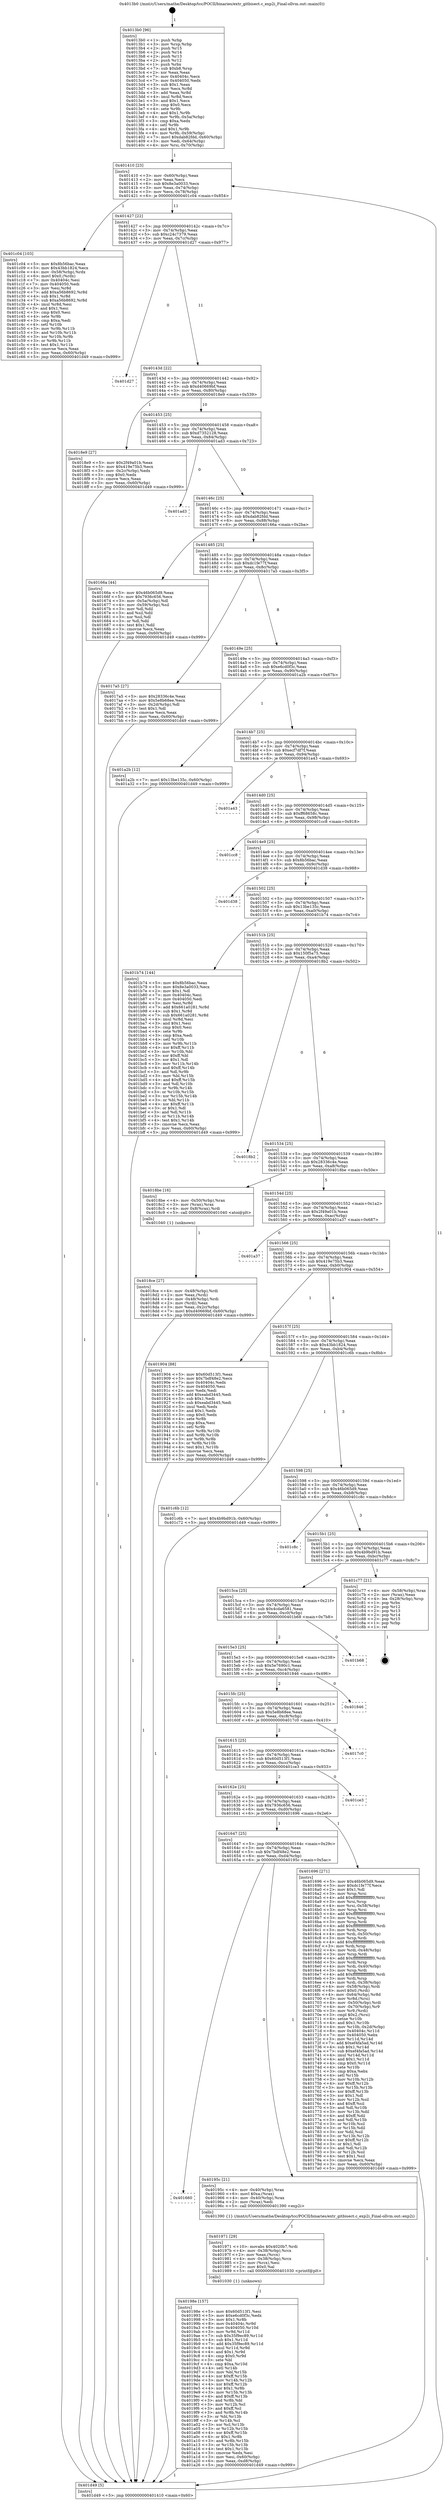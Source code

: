 digraph "0x4013b0" {
  label = "0x4013b0 (/mnt/c/Users/mathe/Desktop/tcc/POCII/binaries/extr_gitbisect.c_exp2i_Final-ollvm.out::main(0))"
  labelloc = "t"
  node[shape=record]

  Entry [label="",width=0.3,height=0.3,shape=circle,fillcolor=black,style=filled]
  "0x401410" [label="{
     0x401410 [23]\l
     | [instrs]\l
     &nbsp;&nbsp;0x401410 \<+3\>: mov -0x60(%rbp),%eax\l
     &nbsp;&nbsp;0x401413 \<+2\>: mov %eax,%ecx\l
     &nbsp;&nbsp;0x401415 \<+6\>: sub $0x8e3a0033,%ecx\l
     &nbsp;&nbsp;0x40141b \<+3\>: mov %eax,-0x74(%rbp)\l
     &nbsp;&nbsp;0x40141e \<+3\>: mov %ecx,-0x78(%rbp)\l
     &nbsp;&nbsp;0x401421 \<+6\>: je 0000000000401c04 \<main+0x854\>\l
  }"]
  "0x401c04" [label="{
     0x401c04 [103]\l
     | [instrs]\l
     &nbsp;&nbsp;0x401c04 \<+5\>: mov $0x8b56bac,%eax\l
     &nbsp;&nbsp;0x401c09 \<+5\>: mov $0x43bb1824,%ecx\l
     &nbsp;&nbsp;0x401c0e \<+4\>: mov -0x58(%rbp),%rdx\l
     &nbsp;&nbsp;0x401c12 \<+6\>: movl $0x0,(%rdx)\l
     &nbsp;&nbsp;0x401c18 \<+7\>: mov 0x40404c,%esi\l
     &nbsp;&nbsp;0x401c1f \<+7\>: mov 0x404050,%edi\l
     &nbsp;&nbsp;0x401c26 \<+3\>: mov %esi,%r8d\l
     &nbsp;&nbsp;0x401c29 \<+7\>: add $0xa56b8692,%r8d\l
     &nbsp;&nbsp;0x401c30 \<+4\>: sub $0x1,%r8d\l
     &nbsp;&nbsp;0x401c34 \<+7\>: sub $0xa56b8692,%r8d\l
     &nbsp;&nbsp;0x401c3b \<+4\>: imul %r8d,%esi\l
     &nbsp;&nbsp;0x401c3f \<+3\>: and $0x1,%esi\l
     &nbsp;&nbsp;0x401c42 \<+3\>: cmp $0x0,%esi\l
     &nbsp;&nbsp;0x401c45 \<+4\>: sete %r9b\l
     &nbsp;&nbsp;0x401c49 \<+3\>: cmp $0xa,%edi\l
     &nbsp;&nbsp;0x401c4c \<+4\>: setl %r10b\l
     &nbsp;&nbsp;0x401c50 \<+3\>: mov %r9b,%r11b\l
     &nbsp;&nbsp;0x401c53 \<+3\>: and %r10b,%r11b\l
     &nbsp;&nbsp;0x401c56 \<+3\>: xor %r10b,%r9b\l
     &nbsp;&nbsp;0x401c59 \<+3\>: or %r9b,%r11b\l
     &nbsp;&nbsp;0x401c5c \<+4\>: test $0x1,%r11b\l
     &nbsp;&nbsp;0x401c60 \<+3\>: cmovne %ecx,%eax\l
     &nbsp;&nbsp;0x401c63 \<+3\>: mov %eax,-0x60(%rbp)\l
     &nbsp;&nbsp;0x401c66 \<+5\>: jmp 0000000000401d49 \<main+0x999\>\l
  }"]
  "0x401427" [label="{
     0x401427 [22]\l
     | [instrs]\l
     &nbsp;&nbsp;0x401427 \<+5\>: jmp 000000000040142c \<main+0x7c\>\l
     &nbsp;&nbsp;0x40142c \<+3\>: mov -0x74(%rbp),%eax\l
     &nbsp;&nbsp;0x40142f \<+5\>: sub $0xc24c7379,%eax\l
     &nbsp;&nbsp;0x401434 \<+3\>: mov %eax,-0x7c(%rbp)\l
     &nbsp;&nbsp;0x401437 \<+6\>: je 0000000000401d27 \<main+0x977\>\l
  }"]
  Exit [label="",width=0.3,height=0.3,shape=circle,fillcolor=black,style=filled,peripheries=2]
  "0x401d27" [label="{
     0x401d27\l
  }", style=dashed]
  "0x40143d" [label="{
     0x40143d [22]\l
     | [instrs]\l
     &nbsp;&nbsp;0x40143d \<+5\>: jmp 0000000000401442 \<main+0x92\>\l
     &nbsp;&nbsp;0x401442 \<+3\>: mov -0x74(%rbp),%eax\l
     &nbsp;&nbsp;0x401445 \<+5\>: sub $0xd40669bf,%eax\l
     &nbsp;&nbsp;0x40144a \<+3\>: mov %eax,-0x80(%rbp)\l
     &nbsp;&nbsp;0x40144d \<+6\>: je 00000000004018e9 \<main+0x539\>\l
  }"]
  "0x40198e" [label="{
     0x40198e [157]\l
     | [instrs]\l
     &nbsp;&nbsp;0x40198e \<+5\>: mov $0x60d513f1,%esi\l
     &nbsp;&nbsp;0x401993 \<+5\>: mov $0xe6cd0f3c,%edx\l
     &nbsp;&nbsp;0x401998 \<+3\>: mov $0x1,%r8b\l
     &nbsp;&nbsp;0x40199b \<+8\>: mov 0x40404c,%r9d\l
     &nbsp;&nbsp;0x4019a3 \<+8\>: mov 0x404050,%r10d\l
     &nbsp;&nbsp;0x4019ab \<+3\>: mov %r9d,%r11d\l
     &nbsp;&nbsp;0x4019ae \<+7\>: sub $0x35f9ec89,%r11d\l
     &nbsp;&nbsp;0x4019b5 \<+4\>: sub $0x1,%r11d\l
     &nbsp;&nbsp;0x4019b9 \<+7\>: add $0x35f9ec89,%r11d\l
     &nbsp;&nbsp;0x4019c0 \<+4\>: imul %r11d,%r9d\l
     &nbsp;&nbsp;0x4019c4 \<+4\>: and $0x1,%r9d\l
     &nbsp;&nbsp;0x4019c8 \<+4\>: cmp $0x0,%r9d\l
     &nbsp;&nbsp;0x4019cc \<+3\>: sete %bl\l
     &nbsp;&nbsp;0x4019cf \<+4\>: cmp $0xa,%r10d\l
     &nbsp;&nbsp;0x4019d3 \<+4\>: setl %r14b\l
     &nbsp;&nbsp;0x4019d7 \<+3\>: mov %bl,%r15b\l
     &nbsp;&nbsp;0x4019da \<+4\>: xor $0xff,%r15b\l
     &nbsp;&nbsp;0x4019de \<+3\>: mov %r14b,%r12b\l
     &nbsp;&nbsp;0x4019e1 \<+4\>: xor $0xff,%r12b\l
     &nbsp;&nbsp;0x4019e5 \<+4\>: xor $0x1,%r8b\l
     &nbsp;&nbsp;0x4019e9 \<+3\>: mov %r15b,%r13b\l
     &nbsp;&nbsp;0x4019ec \<+4\>: and $0xff,%r13b\l
     &nbsp;&nbsp;0x4019f0 \<+3\>: and %r8b,%bl\l
     &nbsp;&nbsp;0x4019f3 \<+3\>: mov %r12b,%cl\l
     &nbsp;&nbsp;0x4019f6 \<+3\>: and $0xff,%cl\l
     &nbsp;&nbsp;0x4019f9 \<+3\>: and %r8b,%r14b\l
     &nbsp;&nbsp;0x4019fc \<+3\>: or %bl,%r13b\l
     &nbsp;&nbsp;0x4019ff \<+3\>: or %r14b,%cl\l
     &nbsp;&nbsp;0x401a02 \<+3\>: xor %cl,%r13b\l
     &nbsp;&nbsp;0x401a05 \<+3\>: or %r12b,%r15b\l
     &nbsp;&nbsp;0x401a08 \<+4\>: xor $0xff,%r15b\l
     &nbsp;&nbsp;0x401a0c \<+4\>: or $0x1,%r8b\l
     &nbsp;&nbsp;0x401a10 \<+3\>: and %r8b,%r15b\l
     &nbsp;&nbsp;0x401a13 \<+3\>: or %r15b,%r13b\l
     &nbsp;&nbsp;0x401a16 \<+4\>: test $0x1,%r13b\l
     &nbsp;&nbsp;0x401a1a \<+3\>: cmovne %edx,%esi\l
     &nbsp;&nbsp;0x401a1d \<+3\>: mov %esi,-0x60(%rbp)\l
     &nbsp;&nbsp;0x401a20 \<+6\>: mov %eax,-0xd8(%rbp)\l
     &nbsp;&nbsp;0x401a26 \<+5\>: jmp 0000000000401d49 \<main+0x999\>\l
  }"]
  "0x4018e9" [label="{
     0x4018e9 [27]\l
     | [instrs]\l
     &nbsp;&nbsp;0x4018e9 \<+5\>: mov $0x2f49a01b,%eax\l
     &nbsp;&nbsp;0x4018ee \<+5\>: mov $0x419e75b3,%ecx\l
     &nbsp;&nbsp;0x4018f3 \<+3\>: mov -0x2c(%rbp),%edx\l
     &nbsp;&nbsp;0x4018f6 \<+3\>: cmp $0x0,%edx\l
     &nbsp;&nbsp;0x4018f9 \<+3\>: cmove %ecx,%eax\l
     &nbsp;&nbsp;0x4018fc \<+3\>: mov %eax,-0x60(%rbp)\l
     &nbsp;&nbsp;0x4018ff \<+5\>: jmp 0000000000401d49 \<main+0x999\>\l
  }"]
  "0x401453" [label="{
     0x401453 [25]\l
     | [instrs]\l
     &nbsp;&nbsp;0x401453 \<+5\>: jmp 0000000000401458 \<main+0xa8\>\l
     &nbsp;&nbsp;0x401458 \<+3\>: mov -0x74(%rbp),%eax\l
     &nbsp;&nbsp;0x40145b \<+5\>: sub $0xd7352128,%eax\l
     &nbsp;&nbsp;0x401460 \<+6\>: mov %eax,-0x84(%rbp)\l
     &nbsp;&nbsp;0x401466 \<+6\>: je 0000000000401ad3 \<main+0x723\>\l
  }"]
  "0x401971" [label="{
     0x401971 [29]\l
     | [instrs]\l
     &nbsp;&nbsp;0x401971 \<+10\>: movabs $0x4020b7,%rdi\l
     &nbsp;&nbsp;0x40197b \<+4\>: mov -0x38(%rbp),%rcx\l
     &nbsp;&nbsp;0x40197f \<+2\>: mov %eax,(%rcx)\l
     &nbsp;&nbsp;0x401981 \<+4\>: mov -0x38(%rbp),%rcx\l
     &nbsp;&nbsp;0x401985 \<+2\>: mov (%rcx),%esi\l
     &nbsp;&nbsp;0x401987 \<+2\>: mov $0x0,%al\l
     &nbsp;&nbsp;0x401989 \<+5\>: call 0000000000401030 \<printf@plt\>\l
     | [calls]\l
     &nbsp;&nbsp;0x401030 \{1\} (unknown)\l
  }"]
  "0x401ad3" [label="{
     0x401ad3\l
  }", style=dashed]
  "0x40146c" [label="{
     0x40146c [25]\l
     | [instrs]\l
     &nbsp;&nbsp;0x40146c \<+5\>: jmp 0000000000401471 \<main+0xc1\>\l
     &nbsp;&nbsp;0x401471 \<+3\>: mov -0x74(%rbp),%eax\l
     &nbsp;&nbsp;0x401474 \<+5\>: sub $0xdab82fdd,%eax\l
     &nbsp;&nbsp;0x401479 \<+6\>: mov %eax,-0x88(%rbp)\l
     &nbsp;&nbsp;0x40147f \<+6\>: je 000000000040166a \<main+0x2ba\>\l
  }"]
  "0x401660" [label="{
     0x401660\l
  }", style=dashed]
  "0x40166a" [label="{
     0x40166a [44]\l
     | [instrs]\l
     &nbsp;&nbsp;0x40166a \<+5\>: mov $0x46b065d9,%eax\l
     &nbsp;&nbsp;0x40166f \<+5\>: mov $0x7936c656,%ecx\l
     &nbsp;&nbsp;0x401674 \<+3\>: mov -0x5a(%rbp),%dl\l
     &nbsp;&nbsp;0x401677 \<+4\>: mov -0x59(%rbp),%sil\l
     &nbsp;&nbsp;0x40167b \<+3\>: mov %dl,%dil\l
     &nbsp;&nbsp;0x40167e \<+3\>: and %sil,%dil\l
     &nbsp;&nbsp;0x401681 \<+3\>: xor %sil,%dl\l
     &nbsp;&nbsp;0x401684 \<+3\>: or %dl,%dil\l
     &nbsp;&nbsp;0x401687 \<+4\>: test $0x1,%dil\l
     &nbsp;&nbsp;0x40168b \<+3\>: cmovne %ecx,%eax\l
     &nbsp;&nbsp;0x40168e \<+3\>: mov %eax,-0x60(%rbp)\l
     &nbsp;&nbsp;0x401691 \<+5\>: jmp 0000000000401d49 \<main+0x999\>\l
  }"]
  "0x401485" [label="{
     0x401485 [25]\l
     | [instrs]\l
     &nbsp;&nbsp;0x401485 \<+5\>: jmp 000000000040148a \<main+0xda\>\l
     &nbsp;&nbsp;0x40148a \<+3\>: mov -0x74(%rbp),%eax\l
     &nbsp;&nbsp;0x40148d \<+5\>: sub $0xdc1fe77f,%eax\l
     &nbsp;&nbsp;0x401492 \<+6\>: mov %eax,-0x8c(%rbp)\l
     &nbsp;&nbsp;0x401498 \<+6\>: je 00000000004017a5 \<main+0x3f5\>\l
  }"]
  "0x401d49" [label="{
     0x401d49 [5]\l
     | [instrs]\l
     &nbsp;&nbsp;0x401d49 \<+5\>: jmp 0000000000401410 \<main+0x60\>\l
  }"]
  "0x4013b0" [label="{
     0x4013b0 [96]\l
     | [instrs]\l
     &nbsp;&nbsp;0x4013b0 \<+1\>: push %rbp\l
     &nbsp;&nbsp;0x4013b1 \<+3\>: mov %rsp,%rbp\l
     &nbsp;&nbsp;0x4013b4 \<+2\>: push %r15\l
     &nbsp;&nbsp;0x4013b6 \<+2\>: push %r14\l
     &nbsp;&nbsp;0x4013b8 \<+2\>: push %r13\l
     &nbsp;&nbsp;0x4013ba \<+2\>: push %r12\l
     &nbsp;&nbsp;0x4013bc \<+1\>: push %rbx\l
     &nbsp;&nbsp;0x4013bd \<+7\>: sub $0xb8,%rsp\l
     &nbsp;&nbsp;0x4013c4 \<+2\>: xor %eax,%eax\l
     &nbsp;&nbsp;0x4013c6 \<+7\>: mov 0x40404c,%ecx\l
     &nbsp;&nbsp;0x4013cd \<+7\>: mov 0x404050,%edx\l
     &nbsp;&nbsp;0x4013d4 \<+3\>: sub $0x1,%eax\l
     &nbsp;&nbsp;0x4013d7 \<+3\>: mov %ecx,%r8d\l
     &nbsp;&nbsp;0x4013da \<+3\>: add %eax,%r8d\l
     &nbsp;&nbsp;0x4013dd \<+4\>: imul %r8d,%ecx\l
     &nbsp;&nbsp;0x4013e1 \<+3\>: and $0x1,%ecx\l
     &nbsp;&nbsp;0x4013e4 \<+3\>: cmp $0x0,%ecx\l
     &nbsp;&nbsp;0x4013e7 \<+4\>: sete %r9b\l
     &nbsp;&nbsp;0x4013eb \<+4\>: and $0x1,%r9b\l
     &nbsp;&nbsp;0x4013ef \<+4\>: mov %r9b,-0x5a(%rbp)\l
     &nbsp;&nbsp;0x4013f3 \<+3\>: cmp $0xa,%edx\l
     &nbsp;&nbsp;0x4013f6 \<+4\>: setl %r9b\l
     &nbsp;&nbsp;0x4013fa \<+4\>: and $0x1,%r9b\l
     &nbsp;&nbsp;0x4013fe \<+4\>: mov %r9b,-0x59(%rbp)\l
     &nbsp;&nbsp;0x401402 \<+7\>: movl $0xdab82fdd,-0x60(%rbp)\l
     &nbsp;&nbsp;0x401409 \<+3\>: mov %edi,-0x64(%rbp)\l
     &nbsp;&nbsp;0x40140c \<+4\>: mov %rsi,-0x70(%rbp)\l
  }"]
  "0x40195c" [label="{
     0x40195c [21]\l
     | [instrs]\l
     &nbsp;&nbsp;0x40195c \<+4\>: mov -0x40(%rbp),%rax\l
     &nbsp;&nbsp;0x401960 \<+6\>: movl $0xa,(%rax)\l
     &nbsp;&nbsp;0x401966 \<+4\>: mov -0x40(%rbp),%rax\l
     &nbsp;&nbsp;0x40196a \<+2\>: mov (%rax),%edi\l
     &nbsp;&nbsp;0x40196c \<+5\>: call 0000000000401390 \<exp2i\>\l
     | [calls]\l
     &nbsp;&nbsp;0x401390 \{1\} (/mnt/c/Users/mathe/Desktop/tcc/POCII/binaries/extr_gitbisect.c_exp2i_Final-ollvm.out::exp2i)\l
  }"]
  "0x4017a5" [label="{
     0x4017a5 [27]\l
     | [instrs]\l
     &nbsp;&nbsp;0x4017a5 \<+5\>: mov $0x28336c4e,%eax\l
     &nbsp;&nbsp;0x4017aa \<+5\>: mov $0x5e8b68ee,%ecx\l
     &nbsp;&nbsp;0x4017af \<+3\>: mov -0x2d(%rbp),%dl\l
     &nbsp;&nbsp;0x4017b2 \<+3\>: test $0x1,%dl\l
     &nbsp;&nbsp;0x4017b5 \<+3\>: cmovne %ecx,%eax\l
     &nbsp;&nbsp;0x4017b8 \<+3\>: mov %eax,-0x60(%rbp)\l
     &nbsp;&nbsp;0x4017bb \<+5\>: jmp 0000000000401d49 \<main+0x999\>\l
  }"]
  "0x40149e" [label="{
     0x40149e [25]\l
     | [instrs]\l
     &nbsp;&nbsp;0x40149e \<+5\>: jmp 00000000004014a3 \<main+0xf3\>\l
     &nbsp;&nbsp;0x4014a3 \<+3\>: mov -0x74(%rbp),%eax\l
     &nbsp;&nbsp;0x4014a6 \<+5\>: sub $0xe6cd0f3c,%eax\l
     &nbsp;&nbsp;0x4014ab \<+6\>: mov %eax,-0x90(%rbp)\l
     &nbsp;&nbsp;0x4014b1 \<+6\>: je 0000000000401a2b \<main+0x67b\>\l
  }"]
  "0x4018ce" [label="{
     0x4018ce [27]\l
     | [instrs]\l
     &nbsp;&nbsp;0x4018ce \<+4\>: mov -0x48(%rbp),%rdi\l
     &nbsp;&nbsp;0x4018d2 \<+2\>: mov %eax,(%rdi)\l
     &nbsp;&nbsp;0x4018d4 \<+4\>: mov -0x48(%rbp),%rdi\l
     &nbsp;&nbsp;0x4018d8 \<+2\>: mov (%rdi),%eax\l
     &nbsp;&nbsp;0x4018da \<+3\>: mov %eax,-0x2c(%rbp)\l
     &nbsp;&nbsp;0x4018dd \<+7\>: movl $0xd40669bf,-0x60(%rbp)\l
     &nbsp;&nbsp;0x4018e4 \<+5\>: jmp 0000000000401d49 \<main+0x999\>\l
  }"]
  "0x401a2b" [label="{
     0x401a2b [12]\l
     | [instrs]\l
     &nbsp;&nbsp;0x401a2b \<+7\>: movl $0x13be135c,-0x60(%rbp)\l
     &nbsp;&nbsp;0x401a32 \<+5\>: jmp 0000000000401d49 \<main+0x999\>\l
  }"]
  "0x4014b7" [label="{
     0x4014b7 [25]\l
     | [instrs]\l
     &nbsp;&nbsp;0x4014b7 \<+5\>: jmp 00000000004014bc \<main+0x10c\>\l
     &nbsp;&nbsp;0x4014bc \<+3\>: mov -0x74(%rbp),%eax\l
     &nbsp;&nbsp;0x4014bf \<+5\>: sub $0xecf7df7f,%eax\l
     &nbsp;&nbsp;0x4014c4 \<+6\>: mov %eax,-0x94(%rbp)\l
     &nbsp;&nbsp;0x4014ca \<+6\>: je 0000000000401a43 \<main+0x693\>\l
  }"]
  "0x401647" [label="{
     0x401647 [25]\l
     | [instrs]\l
     &nbsp;&nbsp;0x401647 \<+5\>: jmp 000000000040164c \<main+0x29c\>\l
     &nbsp;&nbsp;0x40164c \<+3\>: mov -0x74(%rbp),%eax\l
     &nbsp;&nbsp;0x40164f \<+5\>: sub $0x7bdf48e2,%eax\l
     &nbsp;&nbsp;0x401654 \<+6\>: mov %eax,-0xd4(%rbp)\l
     &nbsp;&nbsp;0x40165a \<+6\>: je 000000000040195c \<main+0x5ac\>\l
  }"]
  "0x401a43" [label="{
     0x401a43\l
  }", style=dashed]
  "0x4014d0" [label="{
     0x4014d0 [25]\l
     | [instrs]\l
     &nbsp;&nbsp;0x4014d0 \<+5\>: jmp 00000000004014d5 \<main+0x125\>\l
     &nbsp;&nbsp;0x4014d5 \<+3\>: mov -0x74(%rbp),%eax\l
     &nbsp;&nbsp;0x4014d8 \<+5\>: sub $0xff68658c,%eax\l
     &nbsp;&nbsp;0x4014dd \<+6\>: mov %eax,-0x98(%rbp)\l
     &nbsp;&nbsp;0x4014e3 \<+6\>: je 0000000000401cc8 \<main+0x918\>\l
  }"]
  "0x401696" [label="{
     0x401696 [271]\l
     | [instrs]\l
     &nbsp;&nbsp;0x401696 \<+5\>: mov $0x46b065d9,%eax\l
     &nbsp;&nbsp;0x40169b \<+5\>: mov $0xdc1fe77f,%ecx\l
     &nbsp;&nbsp;0x4016a0 \<+2\>: mov $0x1,%dl\l
     &nbsp;&nbsp;0x4016a2 \<+3\>: mov %rsp,%rsi\l
     &nbsp;&nbsp;0x4016a5 \<+4\>: add $0xfffffffffffffff0,%rsi\l
     &nbsp;&nbsp;0x4016a9 \<+3\>: mov %rsi,%rsp\l
     &nbsp;&nbsp;0x4016ac \<+4\>: mov %rsi,-0x58(%rbp)\l
     &nbsp;&nbsp;0x4016b0 \<+3\>: mov %rsp,%rsi\l
     &nbsp;&nbsp;0x4016b3 \<+4\>: add $0xfffffffffffffff0,%rsi\l
     &nbsp;&nbsp;0x4016b7 \<+3\>: mov %rsi,%rsp\l
     &nbsp;&nbsp;0x4016ba \<+3\>: mov %rsp,%rdi\l
     &nbsp;&nbsp;0x4016bd \<+4\>: add $0xfffffffffffffff0,%rdi\l
     &nbsp;&nbsp;0x4016c1 \<+3\>: mov %rdi,%rsp\l
     &nbsp;&nbsp;0x4016c4 \<+4\>: mov %rdi,-0x50(%rbp)\l
     &nbsp;&nbsp;0x4016c8 \<+3\>: mov %rsp,%rdi\l
     &nbsp;&nbsp;0x4016cb \<+4\>: add $0xfffffffffffffff0,%rdi\l
     &nbsp;&nbsp;0x4016cf \<+3\>: mov %rdi,%rsp\l
     &nbsp;&nbsp;0x4016d2 \<+4\>: mov %rdi,-0x48(%rbp)\l
     &nbsp;&nbsp;0x4016d6 \<+3\>: mov %rsp,%rdi\l
     &nbsp;&nbsp;0x4016d9 \<+4\>: add $0xfffffffffffffff0,%rdi\l
     &nbsp;&nbsp;0x4016dd \<+3\>: mov %rdi,%rsp\l
     &nbsp;&nbsp;0x4016e0 \<+4\>: mov %rdi,-0x40(%rbp)\l
     &nbsp;&nbsp;0x4016e4 \<+3\>: mov %rsp,%rdi\l
     &nbsp;&nbsp;0x4016e7 \<+4\>: add $0xfffffffffffffff0,%rdi\l
     &nbsp;&nbsp;0x4016eb \<+3\>: mov %rdi,%rsp\l
     &nbsp;&nbsp;0x4016ee \<+4\>: mov %rdi,-0x38(%rbp)\l
     &nbsp;&nbsp;0x4016f2 \<+4\>: mov -0x58(%rbp),%rdi\l
     &nbsp;&nbsp;0x4016f6 \<+6\>: movl $0x0,(%rdi)\l
     &nbsp;&nbsp;0x4016fc \<+4\>: mov -0x64(%rbp),%r8d\l
     &nbsp;&nbsp;0x401700 \<+3\>: mov %r8d,(%rsi)\l
     &nbsp;&nbsp;0x401703 \<+4\>: mov -0x50(%rbp),%rdi\l
     &nbsp;&nbsp;0x401707 \<+4\>: mov -0x70(%rbp),%r9\l
     &nbsp;&nbsp;0x40170b \<+3\>: mov %r9,(%rdi)\l
     &nbsp;&nbsp;0x40170e \<+3\>: cmpl $0x2,(%rsi)\l
     &nbsp;&nbsp;0x401711 \<+4\>: setne %r10b\l
     &nbsp;&nbsp;0x401715 \<+4\>: and $0x1,%r10b\l
     &nbsp;&nbsp;0x401719 \<+4\>: mov %r10b,-0x2d(%rbp)\l
     &nbsp;&nbsp;0x40171d \<+8\>: mov 0x40404c,%r11d\l
     &nbsp;&nbsp;0x401725 \<+7\>: mov 0x404050,%ebx\l
     &nbsp;&nbsp;0x40172c \<+3\>: mov %r11d,%r14d\l
     &nbsp;&nbsp;0x40172f \<+7\>: add $0xef4fa5ad,%r14d\l
     &nbsp;&nbsp;0x401736 \<+4\>: sub $0x1,%r14d\l
     &nbsp;&nbsp;0x40173a \<+7\>: sub $0xef4fa5ad,%r14d\l
     &nbsp;&nbsp;0x401741 \<+4\>: imul %r14d,%r11d\l
     &nbsp;&nbsp;0x401745 \<+4\>: and $0x1,%r11d\l
     &nbsp;&nbsp;0x401749 \<+4\>: cmp $0x0,%r11d\l
     &nbsp;&nbsp;0x40174d \<+4\>: sete %r10b\l
     &nbsp;&nbsp;0x401751 \<+3\>: cmp $0xa,%ebx\l
     &nbsp;&nbsp;0x401754 \<+4\>: setl %r15b\l
     &nbsp;&nbsp;0x401758 \<+3\>: mov %r10b,%r12b\l
     &nbsp;&nbsp;0x40175b \<+4\>: xor $0xff,%r12b\l
     &nbsp;&nbsp;0x40175f \<+3\>: mov %r15b,%r13b\l
     &nbsp;&nbsp;0x401762 \<+4\>: xor $0xff,%r13b\l
     &nbsp;&nbsp;0x401766 \<+3\>: xor $0x1,%dl\l
     &nbsp;&nbsp;0x401769 \<+3\>: mov %r12b,%sil\l
     &nbsp;&nbsp;0x40176c \<+4\>: and $0xff,%sil\l
     &nbsp;&nbsp;0x401770 \<+3\>: and %dl,%r10b\l
     &nbsp;&nbsp;0x401773 \<+3\>: mov %r13b,%dil\l
     &nbsp;&nbsp;0x401776 \<+4\>: and $0xff,%dil\l
     &nbsp;&nbsp;0x40177a \<+3\>: and %dl,%r15b\l
     &nbsp;&nbsp;0x40177d \<+3\>: or %r10b,%sil\l
     &nbsp;&nbsp;0x401780 \<+3\>: or %r15b,%dil\l
     &nbsp;&nbsp;0x401783 \<+3\>: xor %dil,%sil\l
     &nbsp;&nbsp;0x401786 \<+3\>: or %r13b,%r12b\l
     &nbsp;&nbsp;0x401789 \<+4\>: xor $0xff,%r12b\l
     &nbsp;&nbsp;0x40178d \<+3\>: or $0x1,%dl\l
     &nbsp;&nbsp;0x401790 \<+3\>: and %dl,%r12b\l
     &nbsp;&nbsp;0x401793 \<+3\>: or %r12b,%sil\l
     &nbsp;&nbsp;0x401796 \<+4\>: test $0x1,%sil\l
     &nbsp;&nbsp;0x40179a \<+3\>: cmovne %ecx,%eax\l
     &nbsp;&nbsp;0x40179d \<+3\>: mov %eax,-0x60(%rbp)\l
     &nbsp;&nbsp;0x4017a0 \<+5\>: jmp 0000000000401d49 \<main+0x999\>\l
  }"]
  "0x401cc8" [label="{
     0x401cc8\l
  }", style=dashed]
  "0x4014e9" [label="{
     0x4014e9 [25]\l
     | [instrs]\l
     &nbsp;&nbsp;0x4014e9 \<+5\>: jmp 00000000004014ee \<main+0x13e\>\l
     &nbsp;&nbsp;0x4014ee \<+3\>: mov -0x74(%rbp),%eax\l
     &nbsp;&nbsp;0x4014f1 \<+5\>: sub $0x8b56bac,%eax\l
     &nbsp;&nbsp;0x4014f6 \<+6\>: mov %eax,-0x9c(%rbp)\l
     &nbsp;&nbsp;0x4014fc \<+6\>: je 0000000000401d38 \<main+0x988\>\l
  }"]
  "0x40162e" [label="{
     0x40162e [25]\l
     | [instrs]\l
     &nbsp;&nbsp;0x40162e \<+5\>: jmp 0000000000401633 \<main+0x283\>\l
     &nbsp;&nbsp;0x401633 \<+3\>: mov -0x74(%rbp),%eax\l
     &nbsp;&nbsp;0x401636 \<+5\>: sub $0x7936c656,%eax\l
     &nbsp;&nbsp;0x40163b \<+6\>: mov %eax,-0xd0(%rbp)\l
     &nbsp;&nbsp;0x401641 \<+6\>: je 0000000000401696 \<main+0x2e6\>\l
  }"]
  "0x401d38" [label="{
     0x401d38\l
  }", style=dashed]
  "0x401502" [label="{
     0x401502 [25]\l
     | [instrs]\l
     &nbsp;&nbsp;0x401502 \<+5\>: jmp 0000000000401507 \<main+0x157\>\l
     &nbsp;&nbsp;0x401507 \<+3\>: mov -0x74(%rbp),%eax\l
     &nbsp;&nbsp;0x40150a \<+5\>: sub $0x13be135c,%eax\l
     &nbsp;&nbsp;0x40150f \<+6\>: mov %eax,-0xa0(%rbp)\l
     &nbsp;&nbsp;0x401515 \<+6\>: je 0000000000401b74 \<main+0x7c4\>\l
  }"]
  "0x401ce3" [label="{
     0x401ce3\l
  }", style=dashed]
  "0x401b74" [label="{
     0x401b74 [144]\l
     | [instrs]\l
     &nbsp;&nbsp;0x401b74 \<+5\>: mov $0x8b56bac,%eax\l
     &nbsp;&nbsp;0x401b79 \<+5\>: mov $0x8e3a0033,%ecx\l
     &nbsp;&nbsp;0x401b7e \<+2\>: mov $0x1,%dl\l
     &nbsp;&nbsp;0x401b80 \<+7\>: mov 0x40404c,%esi\l
     &nbsp;&nbsp;0x401b87 \<+7\>: mov 0x404050,%edi\l
     &nbsp;&nbsp;0x401b8e \<+3\>: mov %esi,%r8d\l
     &nbsp;&nbsp;0x401b91 \<+7\>: add $0x661a0281,%r8d\l
     &nbsp;&nbsp;0x401b98 \<+4\>: sub $0x1,%r8d\l
     &nbsp;&nbsp;0x401b9c \<+7\>: sub $0x661a0281,%r8d\l
     &nbsp;&nbsp;0x401ba3 \<+4\>: imul %r8d,%esi\l
     &nbsp;&nbsp;0x401ba7 \<+3\>: and $0x1,%esi\l
     &nbsp;&nbsp;0x401baa \<+3\>: cmp $0x0,%esi\l
     &nbsp;&nbsp;0x401bad \<+4\>: sete %r9b\l
     &nbsp;&nbsp;0x401bb1 \<+3\>: cmp $0xa,%edi\l
     &nbsp;&nbsp;0x401bb4 \<+4\>: setl %r10b\l
     &nbsp;&nbsp;0x401bb8 \<+3\>: mov %r9b,%r11b\l
     &nbsp;&nbsp;0x401bbb \<+4\>: xor $0xff,%r11b\l
     &nbsp;&nbsp;0x401bbf \<+3\>: mov %r10b,%bl\l
     &nbsp;&nbsp;0x401bc2 \<+3\>: xor $0xff,%bl\l
     &nbsp;&nbsp;0x401bc5 \<+3\>: xor $0x1,%dl\l
     &nbsp;&nbsp;0x401bc8 \<+3\>: mov %r11b,%r14b\l
     &nbsp;&nbsp;0x401bcb \<+4\>: and $0xff,%r14b\l
     &nbsp;&nbsp;0x401bcf \<+3\>: and %dl,%r9b\l
     &nbsp;&nbsp;0x401bd2 \<+3\>: mov %bl,%r15b\l
     &nbsp;&nbsp;0x401bd5 \<+4\>: and $0xff,%r15b\l
     &nbsp;&nbsp;0x401bd9 \<+3\>: and %dl,%r10b\l
     &nbsp;&nbsp;0x401bdc \<+3\>: or %r9b,%r14b\l
     &nbsp;&nbsp;0x401bdf \<+3\>: or %r10b,%r15b\l
     &nbsp;&nbsp;0x401be2 \<+3\>: xor %r15b,%r14b\l
     &nbsp;&nbsp;0x401be5 \<+3\>: or %bl,%r11b\l
     &nbsp;&nbsp;0x401be8 \<+4\>: xor $0xff,%r11b\l
     &nbsp;&nbsp;0x401bec \<+3\>: or $0x1,%dl\l
     &nbsp;&nbsp;0x401bef \<+3\>: and %dl,%r11b\l
     &nbsp;&nbsp;0x401bf2 \<+3\>: or %r11b,%r14b\l
     &nbsp;&nbsp;0x401bf5 \<+4\>: test $0x1,%r14b\l
     &nbsp;&nbsp;0x401bf9 \<+3\>: cmovne %ecx,%eax\l
     &nbsp;&nbsp;0x401bfc \<+3\>: mov %eax,-0x60(%rbp)\l
     &nbsp;&nbsp;0x401bff \<+5\>: jmp 0000000000401d49 \<main+0x999\>\l
  }"]
  "0x40151b" [label="{
     0x40151b [25]\l
     | [instrs]\l
     &nbsp;&nbsp;0x40151b \<+5\>: jmp 0000000000401520 \<main+0x170\>\l
     &nbsp;&nbsp;0x401520 \<+3\>: mov -0x74(%rbp),%eax\l
     &nbsp;&nbsp;0x401523 \<+5\>: sub $0x150f5a75,%eax\l
     &nbsp;&nbsp;0x401528 \<+6\>: mov %eax,-0xa4(%rbp)\l
     &nbsp;&nbsp;0x40152e \<+6\>: je 00000000004018b2 \<main+0x502\>\l
  }"]
  "0x401615" [label="{
     0x401615 [25]\l
     | [instrs]\l
     &nbsp;&nbsp;0x401615 \<+5\>: jmp 000000000040161a \<main+0x26a\>\l
     &nbsp;&nbsp;0x40161a \<+3\>: mov -0x74(%rbp),%eax\l
     &nbsp;&nbsp;0x40161d \<+5\>: sub $0x60d513f1,%eax\l
     &nbsp;&nbsp;0x401622 \<+6\>: mov %eax,-0xcc(%rbp)\l
     &nbsp;&nbsp;0x401628 \<+6\>: je 0000000000401ce3 \<main+0x933\>\l
  }"]
  "0x4018b2" [label="{
     0x4018b2\l
  }", style=dashed]
  "0x401534" [label="{
     0x401534 [25]\l
     | [instrs]\l
     &nbsp;&nbsp;0x401534 \<+5\>: jmp 0000000000401539 \<main+0x189\>\l
     &nbsp;&nbsp;0x401539 \<+3\>: mov -0x74(%rbp),%eax\l
     &nbsp;&nbsp;0x40153c \<+5\>: sub $0x28336c4e,%eax\l
     &nbsp;&nbsp;0x401541 \<+6\>: mov %eax,-0xa8(%rbp)\l
     &nbsp;&nbsp;0x401547 \<+6\>: je 00000000004018be \<main+0x50e\>\l
  }"]
  "0x4017c0" [label="{
     0x4017c0\l
  }", style=dashed]
  "0x4018be" [label="{
     0x4018be [16]\l
     | [instrs]\l
     &nbsp;&nbsp;0x4018be \<+4\>: mov -0x50(%rbp),%rax\l
     &nbsp;&nbsp;0x4018c2 \<+3\>: mov (%rax),%rax\l
     &nbsp;&nbsp;0x4018c5 \<+4\>: mov 0x8(%rax),%rdi\l
     &nbsp;&nbsp;0x4018c9 \<+5\>: call 0000000000401040 \<atoi@plt\>\l
     | [calls]\l
     &nbsp;&nbsp;0x401040 \{1\} (unknown)\l
  }"]
  "0x40154d" [label="{
     0x40154d [25]\l
     | [instrs]\l
     &nbsp;&nbsp;0x40154d \<+5\>: jmp 0000000000401552 \<main+0x1a2\>\l
     &nbsp;&nbsp;0x401552 \<+3\>: mov -0x74(%rbp),%eax\l
     &nbsp;&nbsp;0x401555 \<+5\>: sub $0x2f49a01b,%eax\l
     &nbsp;&nbsp;0x40155a \<+6\>: mov %eax,-0xac(%rbp)\l
     &nbsp;&nbsp;0x401560 \<+6\>: je 0000000000401a37 \<main+0x687\>\l
  }"]
  "0x4015fc" [label="{
     0x4015fc [25]\l
     | [instrs]\l
     &nbsp;&nbsp;0x4015fc \<+5\>: jmp 0000000000401601 \<main+0x251\>\l
     &nbsp;&nbsp;0x401601 \<+3\>: mov -0x74(%rbp),%eax\l
     &nbsp;&nbsp;0x401604 \<+5\>: sub $0x5e8b68ee,%eax\l
     &nbsp;&nbsp;0x401609 \<+6\>: mov %eax,-0xc8(%rbp)\l
     &nbsp;&nbsp;0x40160f \<+6\>: je 00000000004017c0 \<main+0x410\>\l
  }"]
  "0x401a37" [label="{
     0x401a37\l
  }", style=dashed]
  "0x401566" [label="{
     0x401566 [25]\l
     | [instrs]\l
     &nbsp;&nbsp;0x401566 \<+5\>: jmp 000000000040156b \<main+0x1bb\>\l
     &nbsp;&nbsp;0x40156b \<+3\>: mov -0x74(%rbp),%eax\l
     &nbsp;&nbsp;0x40156e \<+5\>: sub $0x419e75b3,%eax\l
     &nbsp;&nbsp;0x401573 \<+6\>: mov %eax,-0xb0(%rbp)\l
     &nbsp;&nbsp;0x401579 \<+6\>: je 0000000000401904 \<main+0x554\>\l
  }"]
  "0x401846" [label="{
     0x401846\l
  }", style=dashed]
  "0x401904" [label="{
     0x401904 [88]\l
     | [instrs]\l
     &nbsp;&nbsp;0x401904 \<+5\>: mov $0x60d513f1,%eax\l
     &nbsp;&nbsp;0x401909 \<+5\>: mov $0x7bdf48e2,%ecx\l
     &nbsp;&nbsp;0x40190e \<+7\>: mov 0x40404c,%edx\l
     &nbsp;&nbsp;0x401915 \<+7\>: mov 0x404050,%esi\l
     &nbsp;&nbsp;0x40191c \<+2\>: mov %edx,%edi\l
     &nbsp;&nbsp;0x40191e \<+6\>: add $0xeabd3445,%edi\l
     &nbsp;&nbsp;0x401924 \<+3\>: sub $0x1,%edi\l
     &nbsp;&nbsp;0x401927 \<+6\>: sub $0xeabd3445,%edi\l
     &nbsp;&nbsp;0x40192d \<+3\>: imul %edi,%edx\l
     &nbsp;&nbsp;0x401930 \<+3\>: and $0x1,%edx\l
     &nbsp;&nbsp;0x401933 \<+3\>: cmp $0x0,%edx\l
     &nbsp;&nbsp;0x401936 \<+4\>: sete %r8b\l
     &nbsp;&nbsp;0x40193a \<+3\>: cmp $0xa,%esi\l
     &nbsp;&nbsp;0x40193d \<+4\>: setl %r9b\l
     &nbsp;&nbsp;0x401941 \<+3\>: mov %r8b,%r10b\l
     &nbsp;&nbsp;0x401944 \<+3\>: and %r9b,%r10b\l
     &nbsp;&nbsp;0x401947 \<+3\>: xor %r9b,%r8b\l
     &nbsp;&nbsp;0x40194a \<+3\>: or %r8b,%r10b\l
     &nbsp;&nbsp;0x40194d \<+4\>: test $0x1,%r10b\l
     &nbsp;&nbsp;0x401951 \<+3\>: cmovne %ecx,%eax\l
     &nbsp;&nbsp;0x401954 \<+3\>: mov %eax,-0x60(%rbp)\l
     &nbsp;&nbsp;0x401957 \<+5\>: jmp 0000000000401d49 \<main+0x999\>\l
  }"]
  "0x40157f" [label="{
     0x40157f [25]\l
     | [instrs]\l
     &nbsp;&nbsp;0x40157f \<+5\>: jmp 0000000000401584 \<main+0x1d4\>\l
     &nbsp;&nbsp;0x401584 \<+3\>: mov -0x74(%rbp),%eax\l
     &nbsp;&nbsp;0x401587 \<+5\>: sub $0x43bb1824,%eax\l
     &nbsp;&nbsp;0x40158c \<+6\>: mov %eax,-0xb4(%rbp)\l
     &nbsp;&nbsp;0x401592 \<+6\>: je 0000000000401c6b \<main+0x8bb\>\l
  }"]
  "0x4015e3" [label="{
     0x4015e3 [25]\l
     | [instrs]\l
     &nbsp;&nbsp;0x4015e3 \<+5\>: jmp 00000000004015e8 \<main+0x238\>\l
     &nbsp;&nbsp;0x4015e8 \<+3\>: mov -0x74(%rbp),%eax\l
     &nbsp;&nbsp;0x4015eb \<+5\>: sub $0x5e7690c1,%eax\l
     &nbsp;&nbsp;0x4015f0 \<+6\>: mov %eax,-0xc4(%rbp)\l
     &nbsp;&nbsp;0x4015f6 \<+6\>: je 0000000000401846 \<main+0x496\>\l
  }"]
  "0x401c6b" [label="{
     0x401c6b [12]\l
     | [instrs]\l
     &nbsp;&nbsp;0x401c6b \<+7\>: movl $0x4b9bd91b,-0x60(%rbp)\l
     &nbsp;&nbsp;0x401c72 \<+5\>: jmp 0000000000401d49 \<main+0x999\>\l
  }"]
  "0x401598" [label="{
     0x401598 [25]\l
     | [instrs]\l
     &nbsp;&nbsp;0x401598 \<+5\>: jmp 000000000040159d \<main+0x1ed\>\l
     &nbsp;&nbsp;0x40159d \<+3\>: mov -0x74(%rbp),%eax\l
     &nbsp;&nbsp;0x4015a0 \<+5\>: sub $0x46b065d9,%eax\l
     &nbsp;&nbsp;0x4015a5 \<+6\>: mov %eax,-0xb8(%rbp)\l
     &nbsp;&nbsp;0x4015ab \<+6\>: je 0000000000401c8c \<main+0x8dc\>\l
  }"]
  "0x401b68" [label="{
     0x401b68\l
  }", style=dashed]
  "0x401c8c" [label="{
     0x401c8c\l
  }", style=dashed]
  "0x4015b1" [label="{
     0x4015b1 [25]\l
     | [instrs]\l
     &nbsp;&nbsp;0x4015b1 \<+5\>: jmp 00000000004015b6 \<main+0x206\>\l
     &nbsp;&nbsp;0x4015b6 \<+3\>: mov -0x74(%rbp),%eax\l
     &nbsp;&nbsp;0x4015b9 \<+5\>: sub $0x4b9bd91b,%eax\l
     &nbsp;&nbsp;0x4015be \<+6\>: mov %eax,-0xbc(%rbp)\l
     &nbsp;&nbsp;0x4015c4 \<+6\>: je 0000000000401c77 \<main+0x8c7\>\l
  }"]
  "0x4015ca" [label="{
     0x4015ca [25]\l
     | [instrs]\l
     &nbsp;&nbsp;0x4015ca \<+5\>: jmp 00000000004015cf \<main+0x21f\>\l
     &nbsp;&nbsp;0x4015cf \<+3\>: mov -0x74(%rbp),%eax\l
     &nbsp;&nbsp;0x4015d2 \<+5\>: sub $0x4cda6581,%eax\l
     &nbsp;&nbsp;0x4015d7 \<+6\>: mov %eax,-0xc0(%rbp)\l
     &nbsp;&nbsp;0x4015dd \<+6\>: je 0000000000401b68 \<main+0x7b8\>\l
  }"]
  "0x401c77" [label="{
     0x401c77 [21]\l
     | [instrs]\l
     &nbsp;&nbsp;0x401c77 \<+4\>: mov -0x58(%rbp),%rax\l
     &nbsp;&nbsp;0x401c7b \<+2\>: mov (%rax),%eax\l
     &nbsp;&nbsp;0x401c7d \<+4\>: lea -0x28(%rbp),%rsp\l
     &nbsp;&nbsp;0x401c81 \<+1\>: pop %rbx\l
     &nbsp;&nbsp;0x401c82 \<+2\>: pop %r12\l
     &nbsp;&nbsp;0x401c84 \<+2\>: pop %r13\l
     &nbsp;&nbsp;0x401c86 \<+2\>: pop %r14\l
     &nbsp;&nbsp;0x401c88 \<+2\>: pop %r15\l
     &nbsp;&nbsp;0x401c8a \<+1\>: pop %rbp\l
     &nbsp;&nbsp;0x401c8b \<+1\>: ret\l
  }"]
  Entry -> "0x4013b0" [label=" 1"]
  "0x401410" -> "0x401c04" [label=" 1"]
  "0x401410" -> "0x401427" [label=" 11"]
  "0x401c77" -> Exit [label=" 1"]
  "0x401427" -> "0x401d27" [label=" 0"]
  "0x401427" -> "0x40143d" [label=" 11"]
  "0x401c6b" -> "0x401d49" [label=" 1"]
  "0x40143d" -> "0x4018e9" [label=" 1"]
  "0x40143d" -> "0x401453" [label=" 10"]
  "0x401c04" -> "0x401d49" [label=" 1"]
  "0x401453" -> "0x401ad3" [label=" 0"]
  "0x401453" -> "0x40146c" [label=" 10"]
  "0x401b74" -> "0x401d49" [label=" 1"]
  "0x40146c" -> "0x40166a" [label=" 1"]
  "0x40146c" -> "0x401485" [label=" 9"]
  "0x40166a" -> "0x401d49" [label=" 1"]
  "0x4013b0" -> "0x401410" [label=" 1"]
  "0x401d49" -> "0x401410" [label=" 11"]
  "0x401a2b" -> "0x401d49" [label=" 1"]
  "0x401485" -> "0x4017a5" [label=" 1"]
  "0x401485" -> "0x40149e" [label=" 8"]
  "0x40198e" -> "0x401d49" [label=" 1"]
  "0x40149e" -> "0x401a2b" [label=" 1"]
  "0x40149e" -> "0x4014b7" [label=" 7"]
  "0x40195c" -> "0x401971" [label=" 1"]
  "0x4014b7" -> "0x401a43" [label=" 0"]
  "0x4014b7" -> "0x4014d0" [label=" 7"]
  "0x401647" -> "0x40195c" [label=" 1"]
  "0x4014d0" -> "0x401cc8" [label=" 0"]
  "0x4014d0" -> "0x4014e9" [label=" 7"]
  "0x401971" -> "0x40198e" [label=" 1"]
  "0x4014e9" -> "0x401d38" [label=" 0"]
  "0x4014e9" -> "0x401502" [label=" 7"]
  "0x4018e9" -> "0x401d49" [label=" 1"]
  "0x401502" -> "0x401b74" [label=" 1"]
  "0x401502" -> "0x40151b" [label=" 6"]
  "0x4018ce" -> "0x401d49" [label=" 1"]
  "0x40151b" -> "0x4018b2" [label=" 0"]
  "0x40151b" -> "0x401534" [label=" 6"]
  "0x4017a5" -> "0x401d49" [label=" 1"]
  "0x401534" -> "0x4018be" [label=" 1"]
  "0x401534" -> "0x40154d" [label=" 5"]
  "0x401696" -> "0x401d49" [label=" 1"]
  "0x40154d" -> "0x401a37" [label=" 0"]
  "0x40154d" -> "0x401566" [label=" 5"]
  "0x40162e" -> "0x401647" [label=" 1"]
  "0x401566" -> "0x401904" [label=" 1"]
  "0x401566" -> "0x40157f" [label=" 4"]
  "0x40162e" -> "0x401696" [label=" 1"]
  "0x40157f" -> "0x401c6b" [label=" 1"]
  "0x40157f" -> "0x401598" [label=" 3"]
  "0x401615" -> "0x40162e" [label=" 2"]
  "0x401598" -> "0x401c8c" [label=" 0"]
  "0x401598" -> "0x4015b1" [label=" 3"]
  "0x401615" -> "0x401ce3" [label=" 0"]
  "0x4015b1" -> "0x401c77" [label=" 1"]
  "0x4015b1" -> "0x4015ca" [label=" 2"]
  "0x4018be" -> "0x4018ce" [label=" 1"]
  "0x4015ca" -> "0x401b68" [label=" 0"]
  "0x4015ca" -> "0x4015e3" [label=" 2"]
  "0x401904" -> "0x401d49" [label=" 1"]
  "0x4015e3" -> "0x401846" [label=" 0"]
  "0x4015e3" -> "0x4015fc" [label=" 2"]
  "0x401647" -> "0x401660" [label=" 0"]
  "0x4015fc" -> "0x4017c0" [label=" 0"]
  "0x4015fc" -> "0x401615" [label=" 2"]
}
